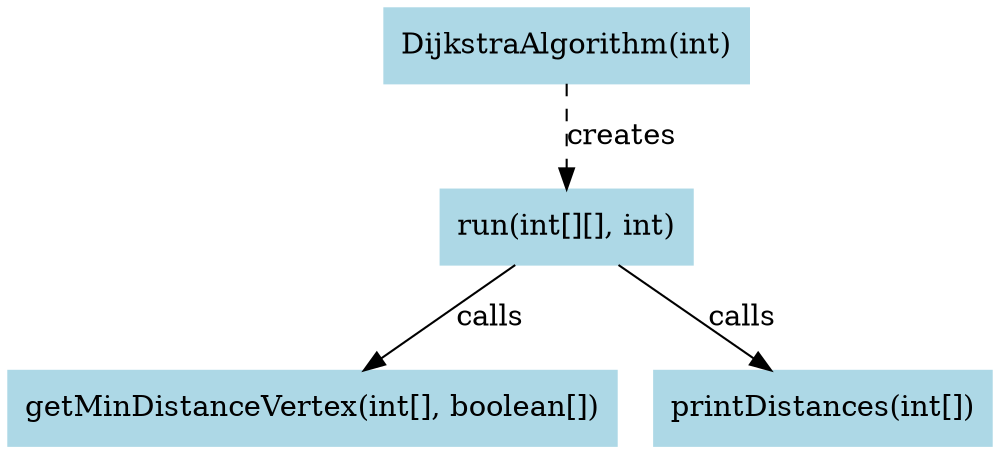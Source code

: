 digraph DijkstraAlgorithmCallGraph {
  // Node definitions
  node [shape=box, style=filled, color=lightblue];
  constructor [label="DijkstraAlgorithm(int)"];
  run [label="run(int[][], int)"];
  getMinDistanceVertex [label="getMinDistanceVertex(int[], boolean[])"];
  printDistances [label="printDistances(int[])"];

  // Edge definitions
  constructor -> run [style=dashed, label="creates"];
  run -> getMinDistanceVertex [label="calls"];
  run -> printDistances [label="calls"];
}
